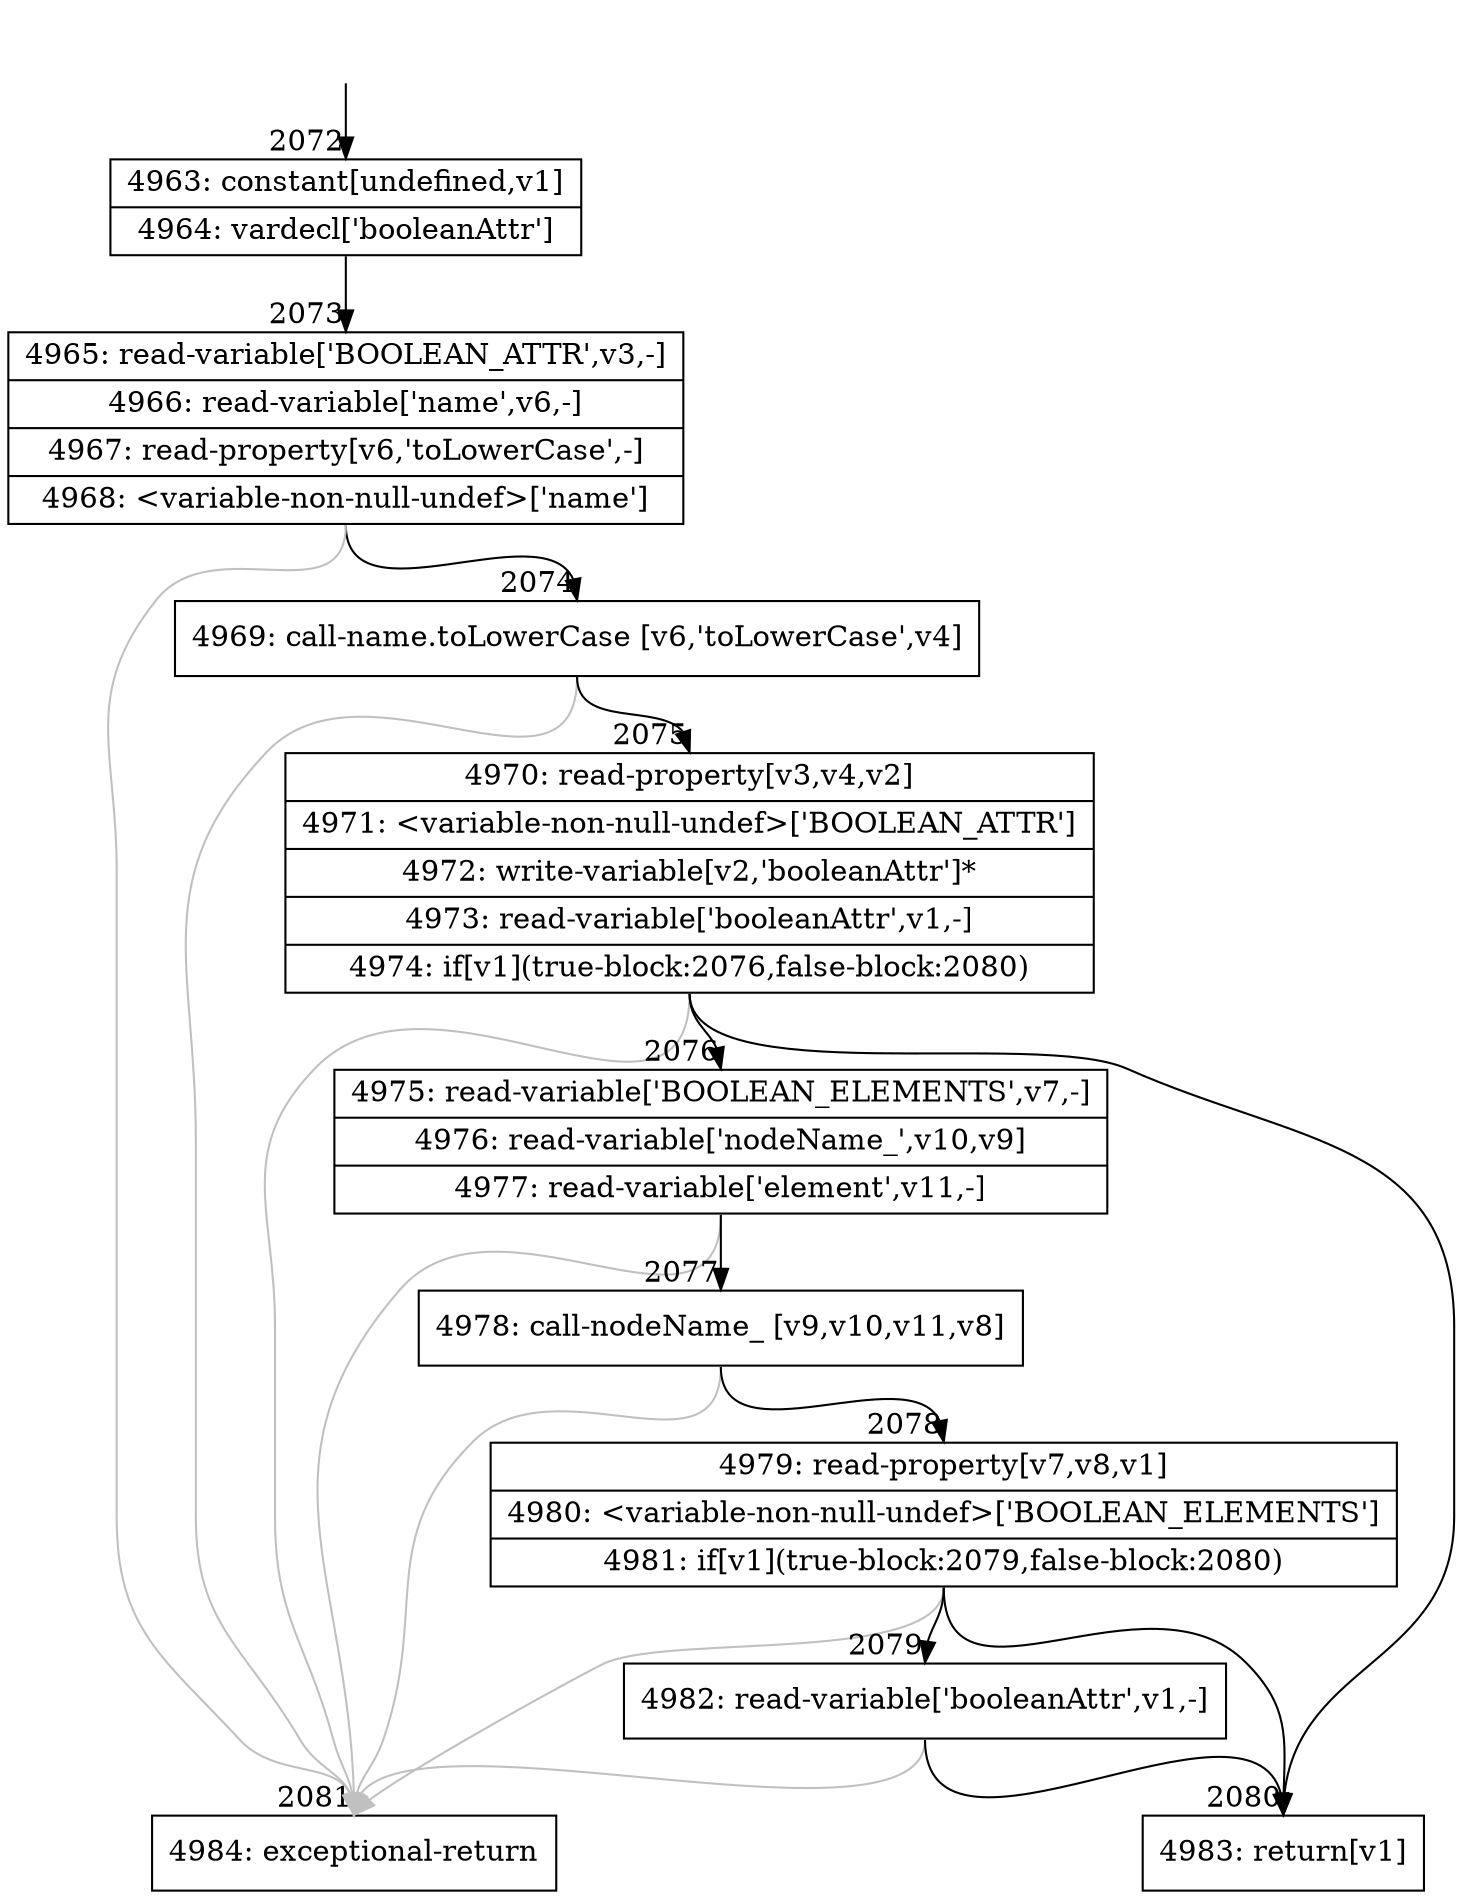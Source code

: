 digraph {
rankdir="TD"
BB_entry157[shape=none,label=""];
BB_entry157 -> BB2072 [tailport=s, headport=n, headlabel="    2072"]
BB2072 [shape=record label="{4963: constant[undefined,v1]|4964: vardecl['booleanAttr']}" ] 
BB2072 -> BB2073 [tailport=s, headport=n, headlabel="      2073"]
BB2073 [shape=record label="{4965: read-variable['BOOLEAN_ATTR',v3,-]|4966: read-variable['name',v6,-]|4967: read-property[v6,'toLowerCase',-]|4968: \<variable-non-null-undef\>['name']}" ] 
BB2073 -> BB2074 [tailport=s, headport=n, headlabel="      2074"]
BB2073 -> BB2081 [tailport=s, headport=n, color=gray, headlabel="      2081"]
BB2074 [shape=record label="{4969: call-name.toLowerCase [v6,'toLowerCase',v4]}" ] 
BB2074 -> BB2075 [tailport=s, headport=n, headlabel="      2075"]
BB2074 -> BB2081 [tailport=s, headport=n, color=gray]
BB2075 [shape=record label="{4970: read-property[v3,v4,v2]|4971: \<variable-non-null-undef\>['BOOLEAN_ATTR']|4972: write-variable[v2,'booleanAttr']*|4973: read-variable['booleanAttr',v1,-]|4974: if[v1](true-block:2076,false-block:2080)}" ] 
BB2075 -> BB2080 [tailport=s, headport=n, headlabel="      2080"]
BB2075 -> BB2076 [tailport=s, headport=n, headlabel="      2076"]
BB2075 -> BB2081 [tailport=s, headport=n, color=gray]
BB2076 [shape=record label="{4975: read-variable['BOOLEAN_ELEMENTS',v7,-]|4976: read-variable['nodeName_',v10,v9]|4977: read-variable['element',v11,-]}" ] 
BB2076 -> BB2077 [tailport=s, headport=n, headlabel="      2077"]
BB2076 -> BB2081 [tailport=s, headport=n, color=gray]
BB2077 [shape=record label="{4978: call-nodeName_ [v9,v10,v11,v8]}" ] 
BB2077 -> BB2078 [tailport=s, headport=n, headlabel="      2078"]
BB2077 -> BB2081 [tailport=s, headport=n, color=gray]
BB2078 [shape=record label="{4979: read-property[v7,v8,v1]|4980: \<variable-non-null-undef\>['BOOLEAN_ELEMENTS']|4981: if[v1](true-block:2079,false-block:2080)}" ] 
BB2078 -> BB2080 [tailport=s, headport=n]
BB2078 -> BB2079 [tailport=s, headport=n, headlabel="      2079"]
BB2078 -> BB2081 [tailport=s, headport=n, color=gray]
BB2079 [shape=record label="{4982: read-variable['booleanAttr',v1,-]}" ] 
BB2079 -> BB2080 [tailport=s, headport=n]
BB2079 -> BB2081 [tailport=s, headport=n, color=gray]
BB2080 [shape=record label="{4983: return[v1]}" ] 
BB2081 [shape=record label="{4984: exceptional-return}" ] 
//#$~ 3054
}
